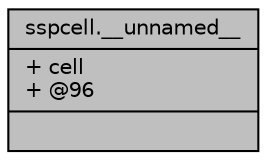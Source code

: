 digraph "sspcell.__unnamed__"
{
 // INTERACTIVE_SVG=YES
  bgcolor="transparent";
  edge [fontname="Helvetica",fontsize="10",labelfontname="Helvetica",labelfontsize="10"];
  node [fontname="Helvetica",fontsize="10",shape=record];
  Node226 [label="{sspcell.__unnamed__\n|+ cell\l+ @96\l|}",height=0.2,width=0.4,color="black", fillcolor="grey75", style="filled", fontcolor="black"];
}
